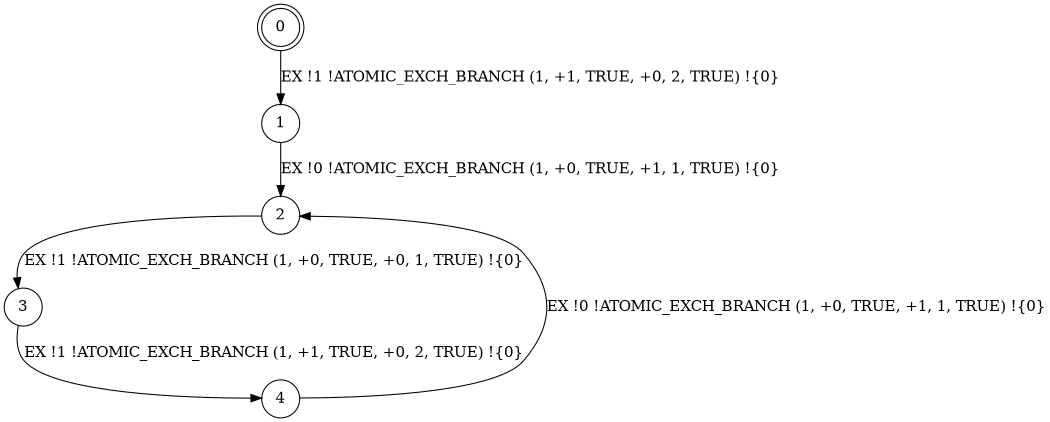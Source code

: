 digraph BCG {
size = "7, 10.5";
center = TRUE;
node [shape = circle];
0 [peripheries = 2];
0 -> 1 [label = "EX !1 !ATOMIC_EXCH_BRANCH (1, +1, TRUE, +0, 2, TRUE) !{0}"];
1 -> 2 [label = "EX !0 !ATOMIC_EXCH_BRANCH (1, +0, TRUE, +1, 1, TRUE) !{0}"];
2 -> 3 [label = "EX !1 !ATOMIC_EXCH_BRANCH (1, +0, TRUE, +0, 1, TRUE) !{0}"];
3 -> 4 [label = "EX !1 !ATOMIC_EXCH_BRANCH (1, +1, TRUE, +0, 2, TRUE) !{0}"];
4 -> 2 [label = "EX !0 !ATOMIC_EXCH_BRANCH (1, +0, TRUE, +1, 1, TRUE) !{0}"];
}
